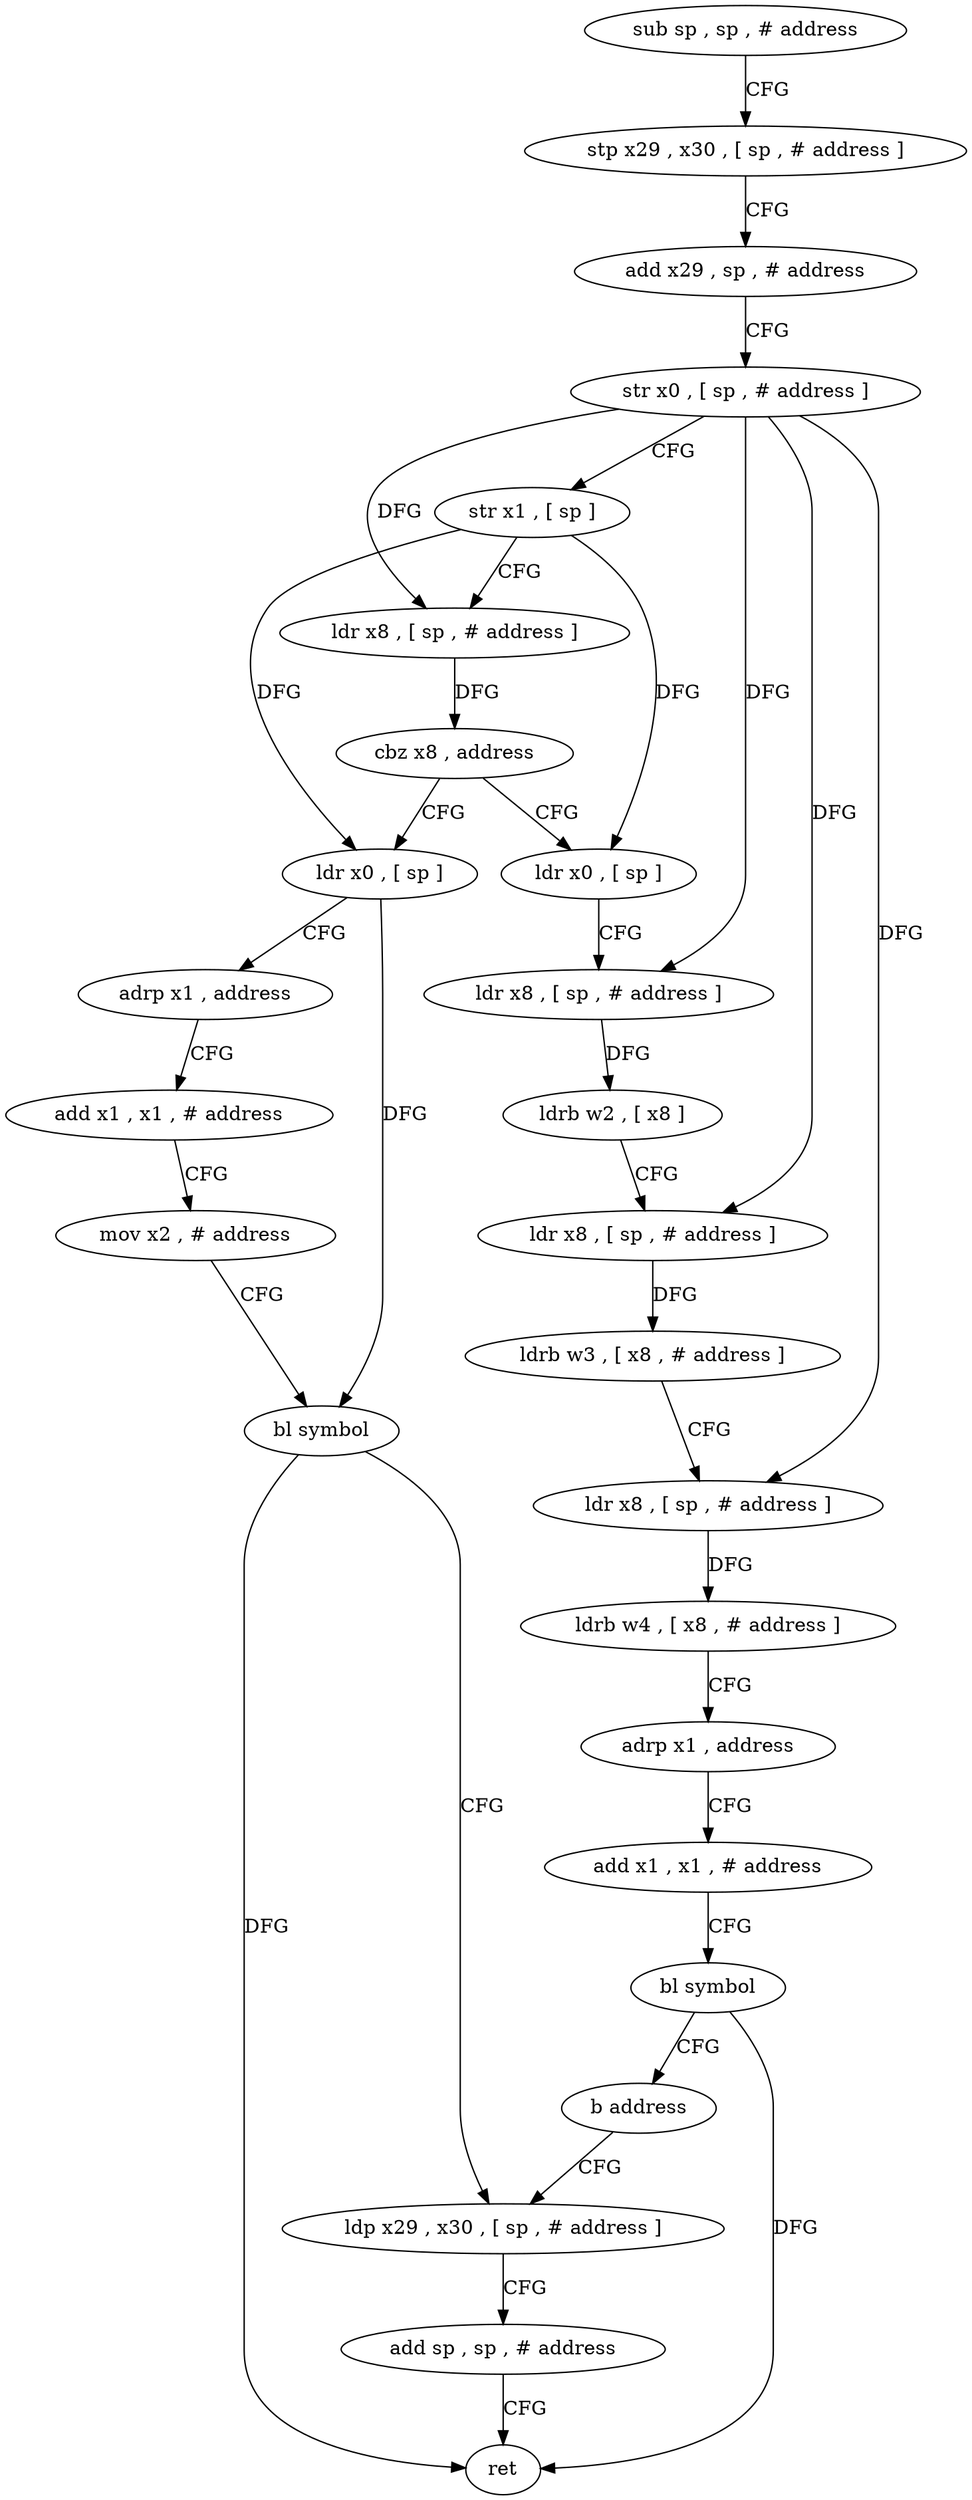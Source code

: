 digraph "func" {
"4210468" [label = "sub sp , sp , # address" ]
"4210472" [label = "stp x29 , x30 , [ sp , # address ]" ]
"4210476" [label = "add x29 , sp , # address" ]
"4210480" [label = "str x0 , [ sp , # address ]" ]
"4210484" [label = "str x1 , [ sp ]" ]
"4210488" [label = "ldr x8 , [ sp , # address ]" ]
"4210492" [label = "cbz x8 , address" ]
"4210540" [label = "ldr x0 , [ sp ]" ]
"4210496" [label = "ldr x0 , [ sp ]" ]
"4210544" [label = "adrp x1 , address" ]
"4210548" [label = "add x1 , x1 , # address" ]
"4210552" [label = "mov x2 , # address" ]
"4210556" [label = "bl symbol" ]
"4210560" [label = "ldp x29 , x30 , [ sp , # address ]" ]
"4210500" [label = "ldr x8 , [ sp , # address ]" ]
"4210504" [label = "ldrb w2 , [ x8 ]" ]
"4210508" [label = "ldr x8 , [ sp , # address ]" ]
"4210512" [label = "ldrb w3 , [ x8 , # address ]" ]
"4210516" [label = "ldr x8 , [ sp , # address ]" ]
"4210520" [label = "ldrb w4 , [ x8 , # address ]" ]
"4210524" [label = "adrp x1 , address" ]
"4210528" [label = "add x1 , x1 , # address" ]
"4210532" [label = "bl symbol" ]
"4210536" [label = "b address" ]
"4210564" [label = "add sp , sp , # address" ]
"4210568" [label = "ret" ]
"4210468" -> "4210472" [ label = "CFG" ]
"4210472" -> "4210476" [ label = "CFG" ]
"4210476" -> "4210480" [ label = "CFG" ]
"4210480" -> "4210484" [ label = "CFG" ]
"4210480" -> "4210488" [ label = "DFG" ]
"4210480" -> "4210500" [ label = "DFG" ]
"4210480" -> "4210508" [ label = "DFG" ]
"4210480" -> "4210516" [ label = "DFG" ]
"4210484" -> "4210488" [ label = "CFG" ]
"4210484" -> "4210540" [ label = "DFG" ]
"4210484" -> "4210496" [ label = "DFG" ]
"4210488" -> "4210492" [ label = "DFG" ]
"4210492" -> "4210540" [ label = "CFG" ]
"4210492" -> "4210496" [ label = "CFG" ]
"4210540" -> "4210544" [ label = "CFG" ]
"4210540" -> "4210556" [ label = "DFG" ]
"4210496" -> "4210500" [ label = "CFG" ]
"4210544" -> "4210548" [ label = "CFG" ]
"4210548" -> "4210552" [ label = "CFG" ]
"4210552" -> "4210556" [ label = "CFG" ]
"4210556" -> "4210560" [ label = "CFG" ]
"4210556" -> "4210568" [ label = "DFG" ]
"4210560" -> "4210564" [ label = "CFG" ]
"4210500" -> "4210504" [ label = "DFG" ]
"4210504" -> "4210508" [ label = "CFG" ]
"4210508" -> "4210512" [ label = "DFG" ]
"4210512" -> "4210516" [ label = "CFG" ]
"4210516" -> "4210520" [ label = "DFG" ]
"4210520" -> "4210524" [ label = "CFG" ]
"4210524" -> "4210528" [ label = "CFG" ]
"4210528" -> "4210532" [ label = "CFG" ]
"4210532" -> "4210536" [ label = "CFG" ]
"4210532" -> "4210568" [ label = "DFG" ]
"4210536" -> "4210560" [ label = "CFG" ]
"4210564" -> "4210568" [ label = "CFG" ]
}
